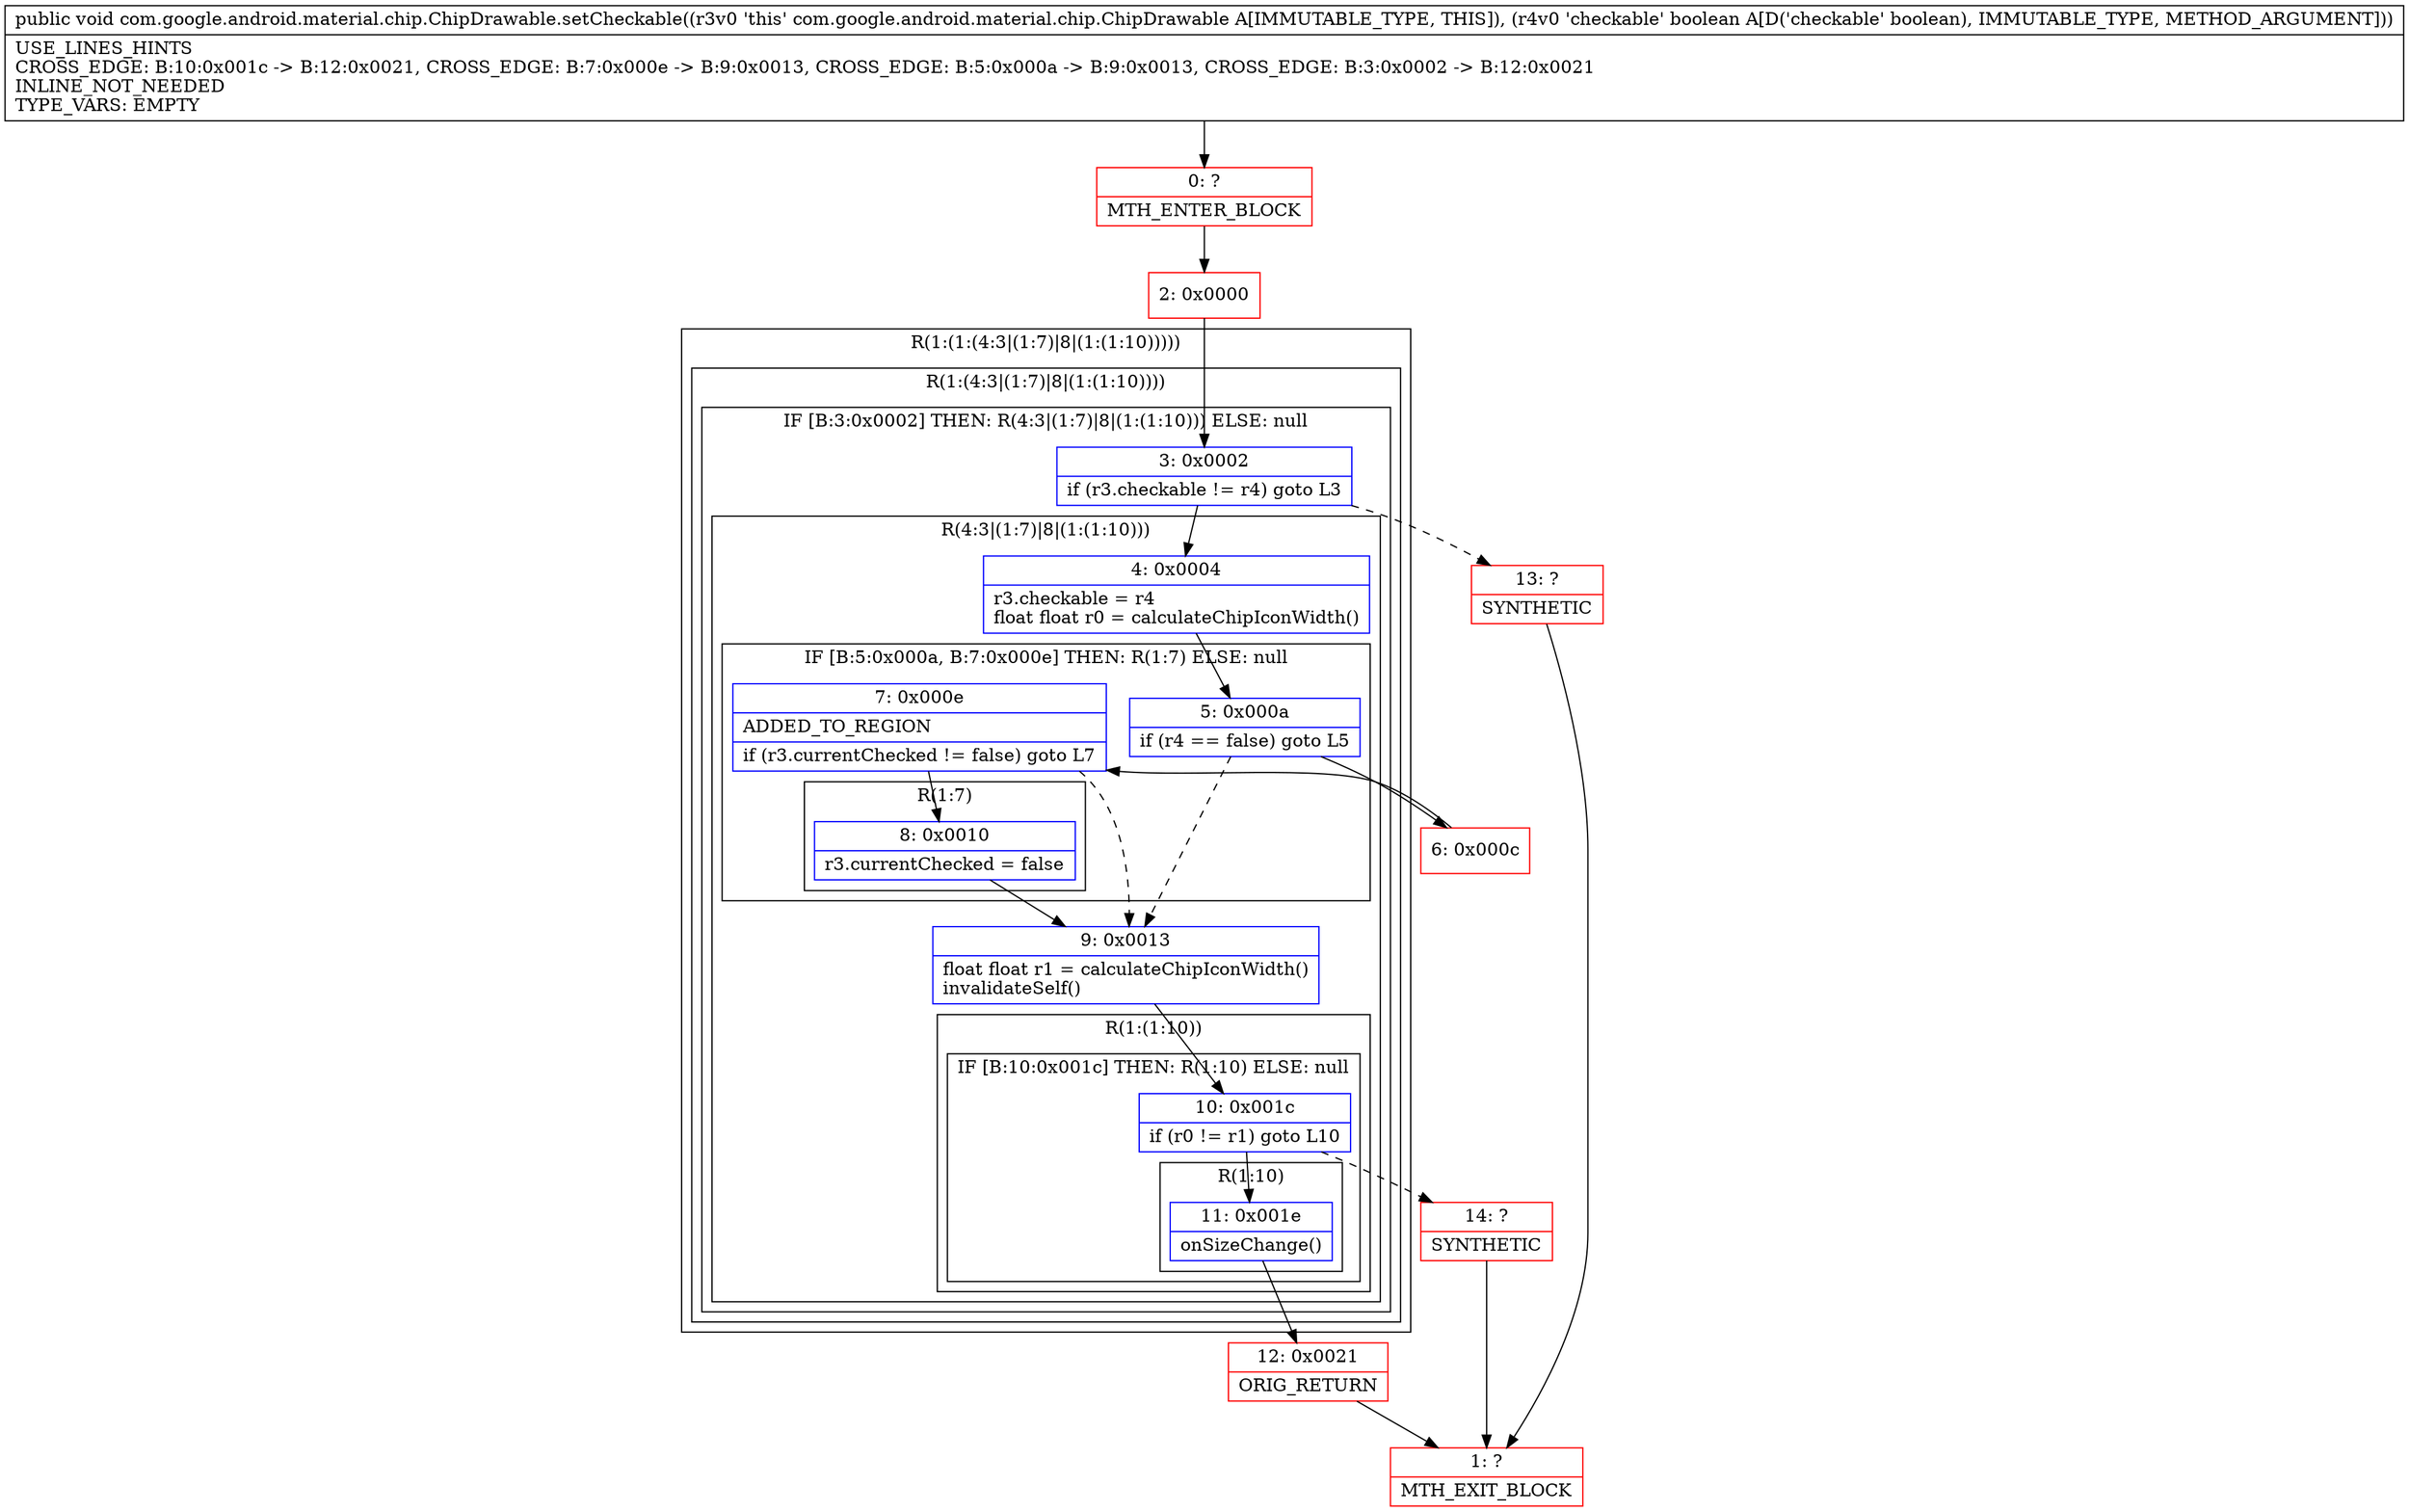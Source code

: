 digraph "CFG forcom.google.android.material.chip.ChipDrawable.setCheckable(Z)V" {
subgraph cluster_Region_451788709 {
label = "R(1:(1:(4:3|(1:7)|8|(1:(1:10)))))";
node [shape=record,color=blue];
subgraph cluster_Region_523197146 {
label = "R(1:(4:3|(1:7)|8|(1:(1:10))))";
node [shape=record,color=blue];
subgraph cluster_IfRegion_340461795 {
label = "IF [B:3:0x0002] THEN: R(4:3|(1:7)|8|(1:(1:10))) ELSE: null";
node [shape=record,color=blue];
Node_3 [shape=record,label="{3\:\ 0x0002|if (r3.checkable != r4) goto L3\l}"];
subgraph cluster_Region_286633302 {
label = "R(4:3|(1:7)|8|(1:(1:10)))";
node [shape=record,color=blue];
Node_4 [shape=record,label="{4\:\ 0x0004|r3.checkable = r4\lfloat float r0 = calculateChipIconWidth()\l}"];
subgraph cluster_IfRegion_1911666055 {
label = "IF [B:5:0x000a, B:7:0x000e] THEN: R(1:7) ELSE: null";
node [shape=record,color=blue];
Node_5 [shape=record,label="{5\:\ 0x000a|if (r4 == false) goto L5\l}"];
Node_7 [shape=record,label="{7\:\ 0x000e|ADDED_TO_REGION\l|if (r3.currentChecked != false) goto L7\l}"];
subgraph cluster_Region_110505099 {
label = "R(1:7)";
node [shape=record,color=blue];
Node_8 [shape=record,label="{8\:\ 0x0010|r3.currentChecked = false\l}"];
}
}
Node_9 [shape=record,label="{9\:\ 0x0013|float float r1 = calculateChipIconWidth()\linvalidateSelf()\l}"];
subgraph cluster_Region_1661619977 {
label = "R(1:(1:10))";
node [shape=record,color=blue];
subgraph cluster_IfRegion_921875217 {
label = "IF [B:10:0x001c] THEN: R(1:10) ELSE: null";
node [shape=record,color=blue];
Node_10 [shape=record,label="{10\:\ 0x001c|if (r0 != r1) goto L10\l}"];
subgraph cluster_Region_801787803 {
label = "R(1:10)";
node [shape=record,color=blue];
Node_11 [shape=record,label="{11\:\ 0x001e|onSizeChange()\l}"];
}
}
}
}
}
}
}
Node_0 [shape=record,color=red,label="{0\:\ ?|MTH_ENTER_BLOCK\l}"];
Node_2 [shape=record,color=red,label="{2\:\ 0x0000}"];
Node_6 [shape=record,color=red,label="{6\:\ 0x000c}"];
Node_12 [shape=record,color=red,label="{12\:\ 0x0021|ORIG_RETURN\l}"];
Node_1 [shape=record,color=red,label="{1\:\ ?|MTH_EXIT_BLOCK\l}"];
Node_14 [shape=record,color=red,label="{14\:\ ?|SYNTHETIC\l}"];
Node_13 [shape=record,color=red,label="{13\:\ ?|SYNTHETIC\l}"];
MethodNode[shape=record,label="{public void com.google.android.material.chip.ChipDrawable.setCheckable((r3v0 'this' com.google.android.material.chip.ChipDrawable A[IMMUTABLE_TYPE, THIS]), (r4v0 'checkable' boolean A[D('checkable' boolean), IMMUTABLE_TYPE, METHOD_ARGUMENT]))  | USE_LINES_HINTS\lCROSS_EDGE: B:10:0x001c \-\> B:12:0x0021, CROSS_EDGE: B:7:0x000e \-\> B:9:0x0013, CROSS_EDGE: B:5:0x000a \-\> B:9:0x0013, CROSS_EDGE: B:3:0x0002 \-\> B:12:0x0021\lINLINE_NOT_NEEDED\lTYPE_VARS: EMPTY\l}"];
MethodNode -> Node_0;Node_3 -> Node_4;
Node_3 -> Node_13[style=dashed];
Node_4 -> Node_5;
Node_5 -> Node_6;
Node_5 -> Node_9[style=dashed];
Node_7 -> Node_8;
Node_7 -> Node_9[style=dashed];
Node_8 -> Node_9;
Node_9 -> Node_10;
Node_10 -> Node_11;
Node_10 -> Node_14[style=dashed];
Node_11 -> Node_12;
Node_0 -> Node_2;
Node_2 -> Node_3;
Node_6 -> Node_7;
Node_12 -> Node_1;
Node_14 -> Node_1;
Node_13 -> Node_1;
}

